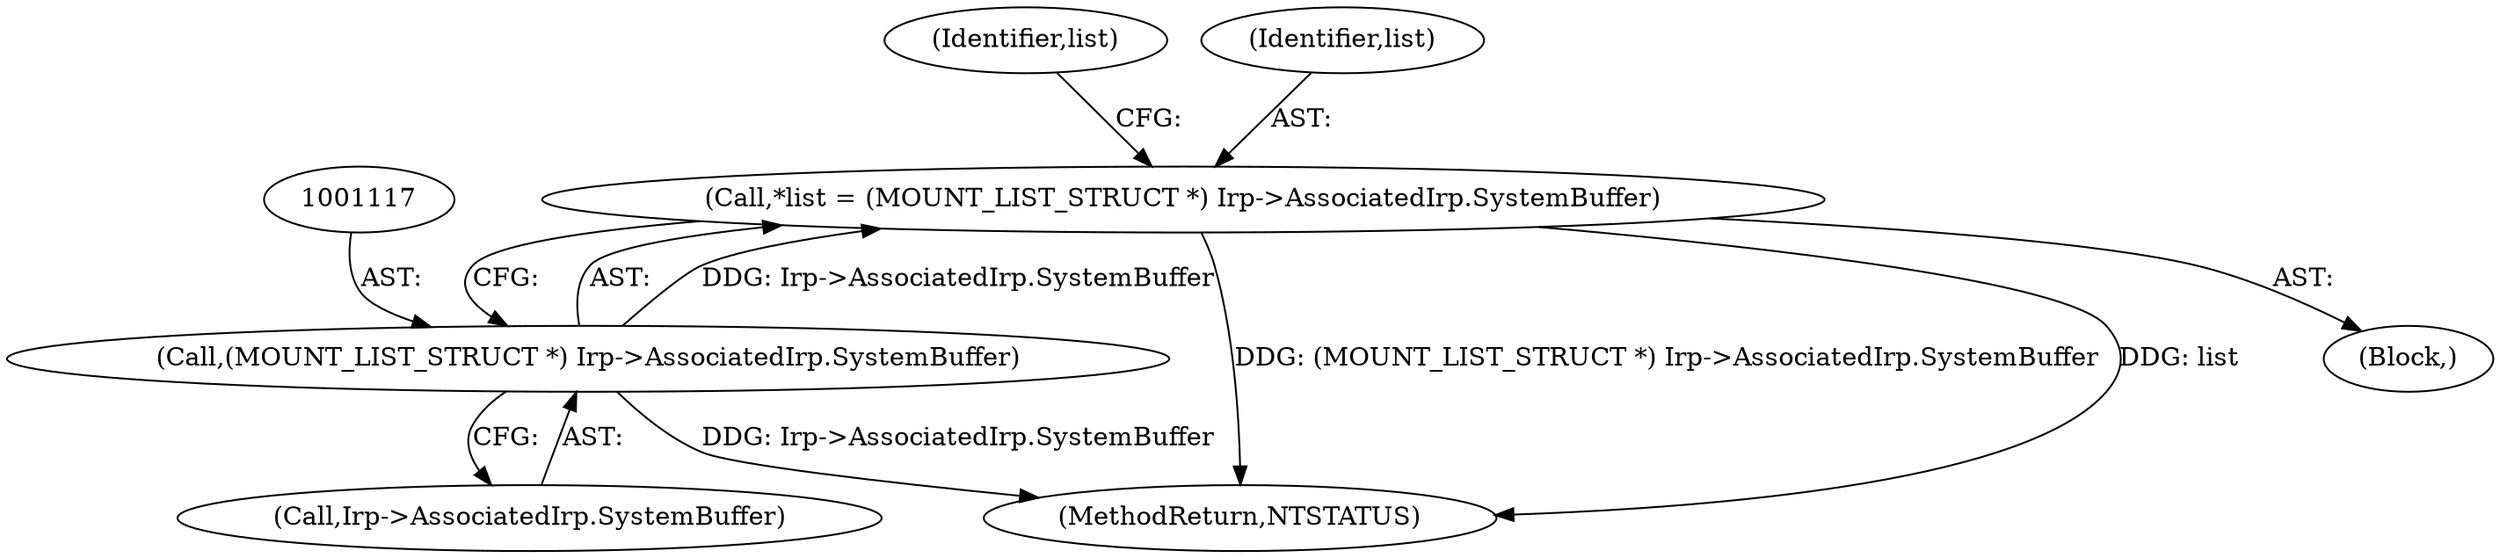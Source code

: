 digraph "0_VeraCrypt_f30f9339c9a0b9bbcc6f5ad38804af39db1f479e@pointer" {
"1001114" [label="(Call,*list = (MOUNT_LIST_STRUCT *) Irp->AssociatedIrp.SystemBuffer)"];
"1001116" [label="(Call,(MOUNT_LIST_STRUCT *) Irp->AssociatedIrp.SystemBuffer)"];
"1003125" [label="(MethodReturn,NTSTATUS)"];
"1001114" [label="(Call,*list = (MOUNT_LIST_STRUCT *) Irp->AssociatedIrp.SystemBuffer)"];
"1001127" [label="(Identifier,list)"];
"1001115" [label="(Identifier,list)"];
"1001118" [label="(Call,Irp->AssociatedIrp.SystemBuffer)"];
"1001112" [label="(Block,)"];
"1001116" [label="(Call,(MOUNT_LIST_STRUCT *) Irp->AssociatedIrp.SystemBuffer)"];
"1001114" -> "1001112"  [label="AST: "];
"1001114" -> "1001116"  [label="CFG: "];
"1001115" -> "1001114"  [label="AST: "];
"1001116" -> "1001114"  [label="AST: "];
"1001127" -> "1001114"  [label="CFG: "];
"1001114" -> "1003125"  [label="DDG: (MOUNT_LIST_STRUCT *) Irp->AssociatedIrp.SystemBuffer"];
"1001114" -> "1003125"  [label="DDG: list"];
"1001116" -> "1001114"  [label="DDG: Irp->AssociatedIrp.SystemBuffer"];
"1001116" -> "1001118"  [label="CFG: "];
"1001117" -> "1001116"  [label="AST: "];
"1001118" -> "1001116"  [label="AST: "];
"1001116" -> "1003125"  [label="DDG: Irp->AssociatedIrp.SystemBuffer"];
}
